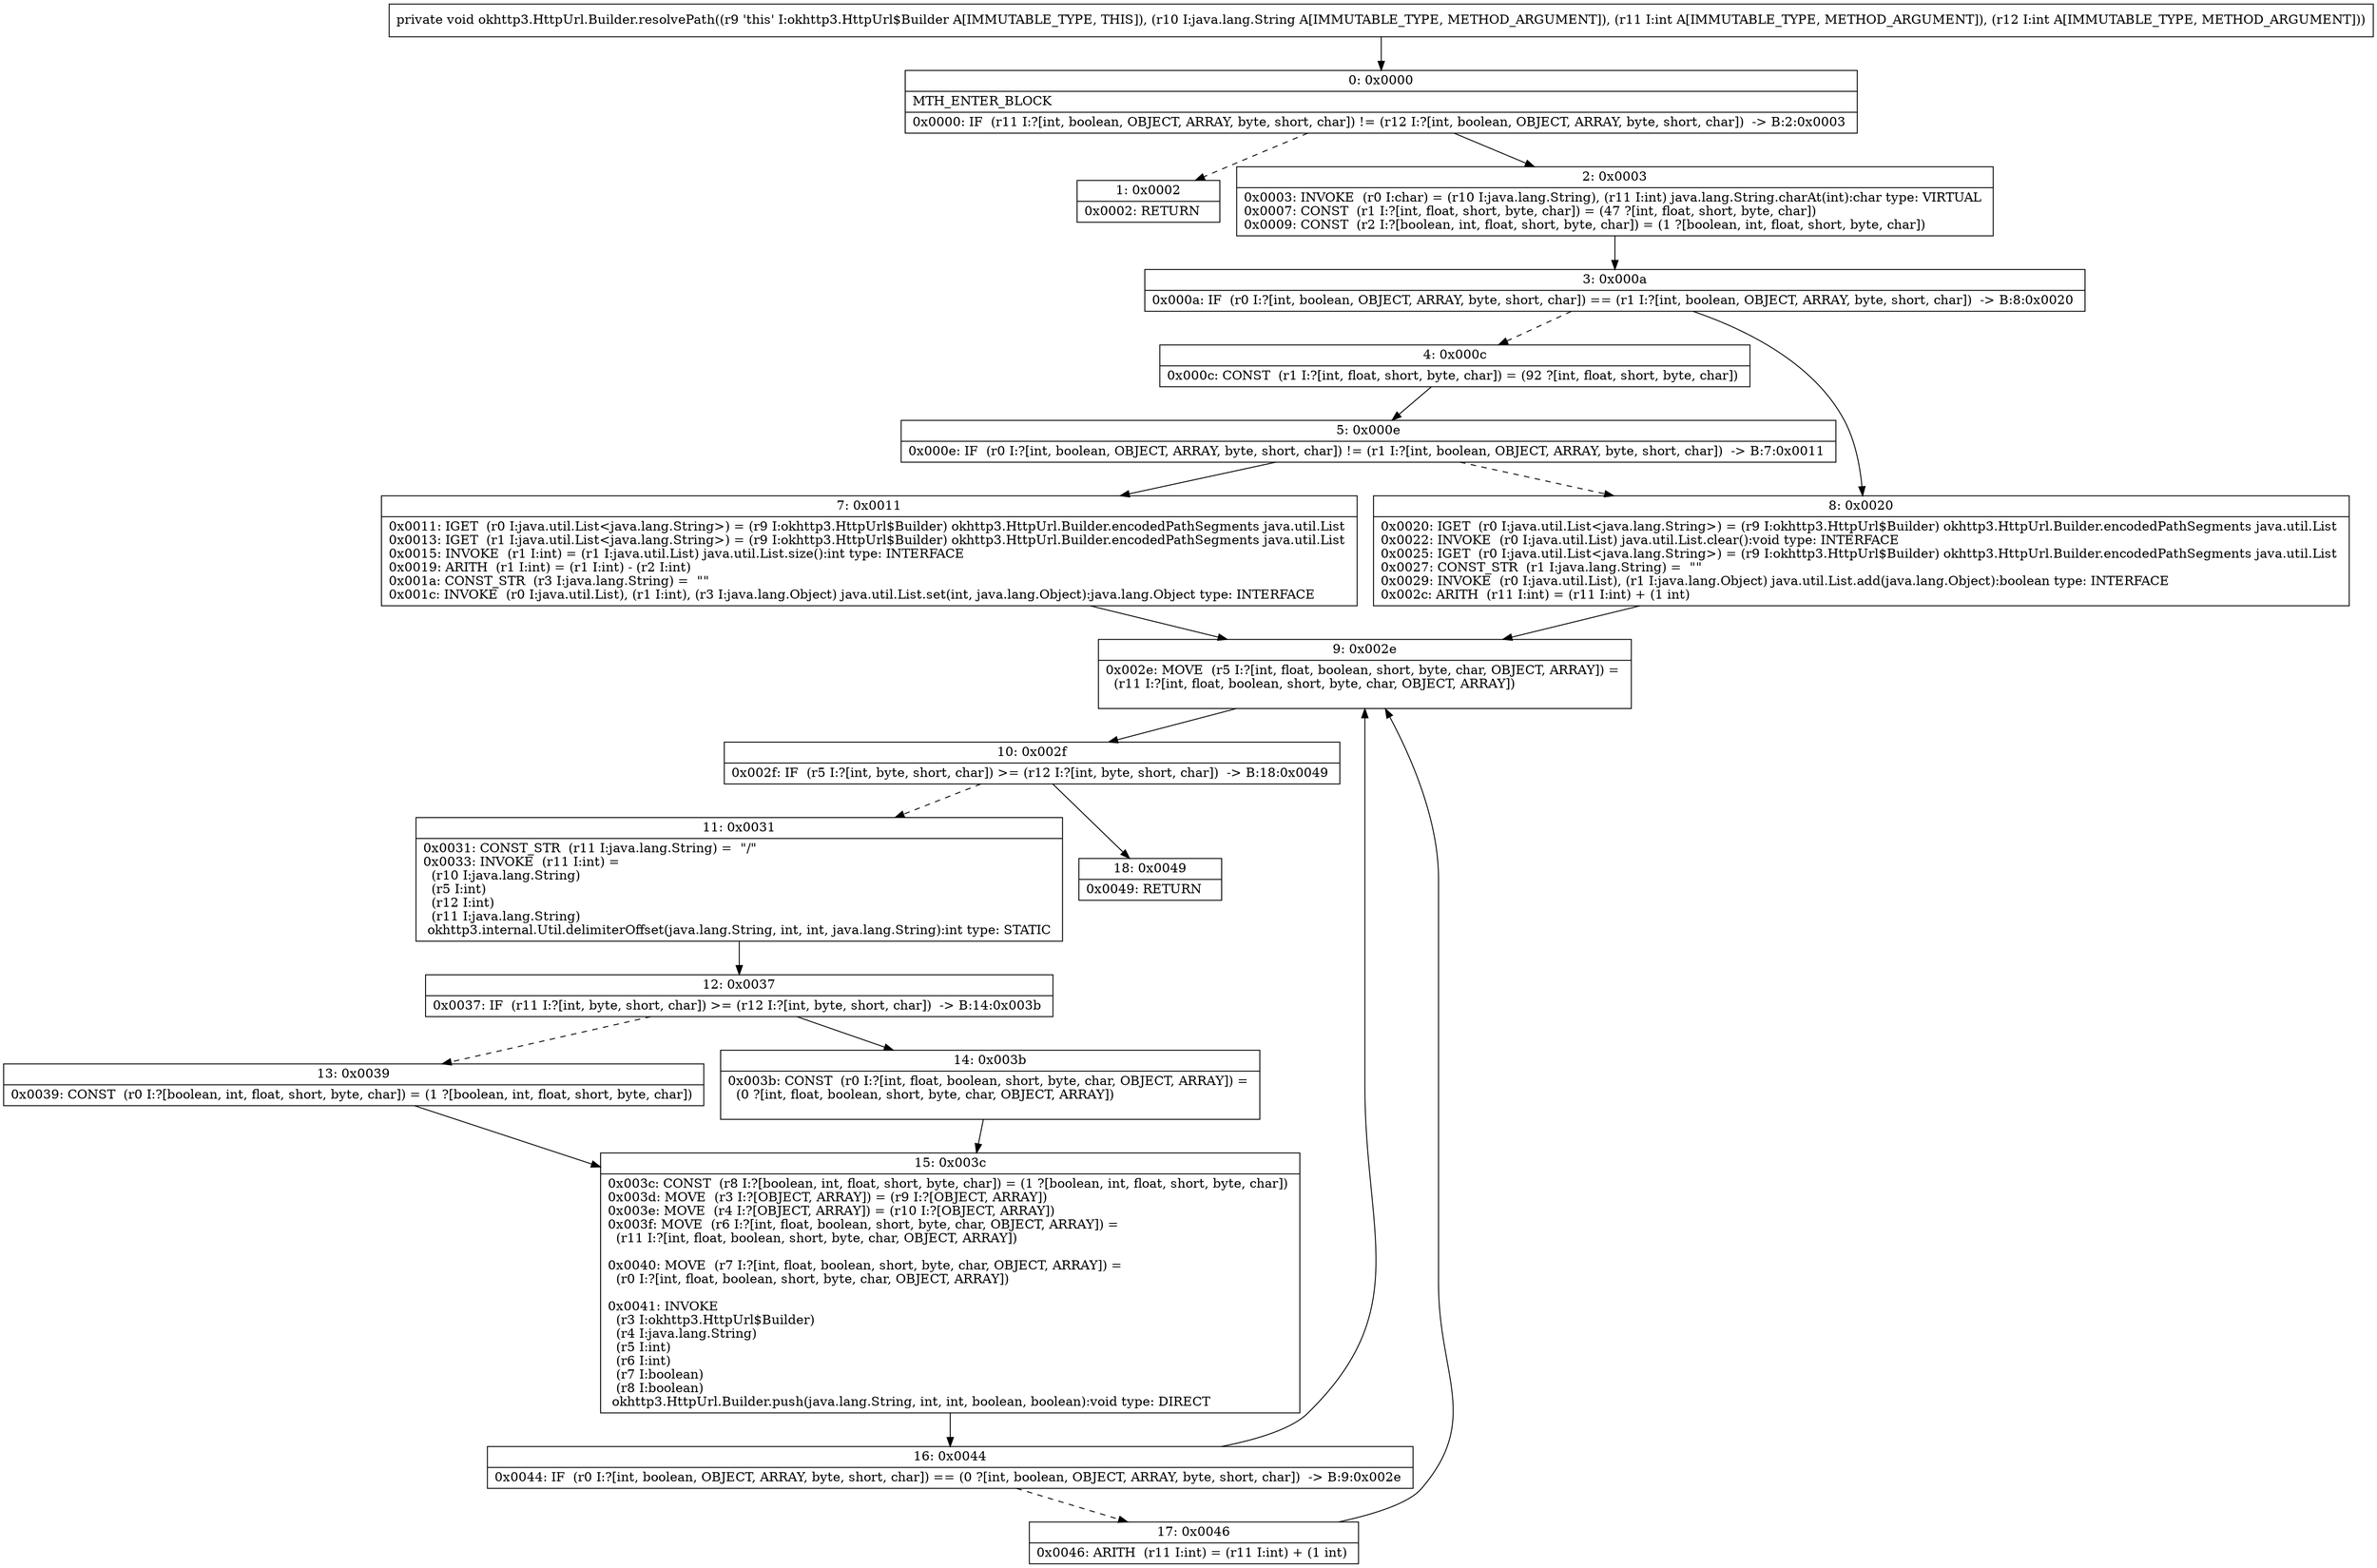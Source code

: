 digraph "CFG forokhttp3.HttpUrl.Builder.resolvePath(Ljava\/lang\/String;II)V" {
Node_0 [shape=record,label="{0\:\ 0x0000|MTH_ENTER_BLOCK\l|0x0000: IF  (r11 I:?[int, boolean, OBJECT, ARRAY, byte, short, char]) != (r12 I:?[int, boolean, OBJECT, ARRAY, byte, short, char])  \-\> B:2:0x0003 \l}"];
Node_1 [shape=record,label="{1\:\ 0x0002|0x0002: RETURN   \l}"];
Node_2 [shape=record,label="{2\:\ 0x0003|0x0003: INVOKE  (r0 I:char) = (r10 I:java.lang.String), (r11 I:int) java.lang.String.charAt(int):char type: VIRTUAL \l0x0007: CONST  (r1 I:?[int, float, short, byte, char]) = (47 ?[int, float, short, byte, char]) \l0x0009: CONST  (r2 I:?[boolean, int, float, short, byte, char]) = (1 ?[boolean, int, float, short, byte, char]) \l}"];
Node_3 [shape=record,label="{3\:\ 0x000a|0x000a: IF  (r0 I:?[int, boolean, OBJECT, ARRAY, byte, short, char]) == (r1 I:?[int, boolean, OBJECT, ARRAY, byte, short, char])  \-\> B:8:0x0020 \l}"];
Node_4 [shape=record,label="{4\:\ 0x000c|0x000c: CONST  (r1 I:?[int, float, short, byte, char]) = (92 ?[int, float, short, byte, char]) \l}"];
Node_5 [shape=record,label="{5\:\ 0x000e|0x000e: IF  (r0 I:?[int, boolean, OBJECT, ARRAY, byte, short, char]) != (r1 I:?[int, boolean, OBJECT, ARRAY, byte, short, char])  \-\> B:7:0x0011 \l}"];
Node_7 [shape=record,label="{7\:\ 0x0011|0x0011: IGET  (r0 I:java.util.List\<java.lang.String\>) = (r9 I:okhttp3.HttpUrl$Builder) okhttp3.HttpUrl.Builder.encodedPathSegments java.util.List \l0x0013: IGET  (r1 I:java.util.List\<java.lang.String\>) = (r9 I:okhttp3.HttpUrl$Builder) okhttp3.HttpUrl.Builder.encodedPathSegments java.util.List \l0x0015: INVOKE  (r1 I:int) = (r1 I:java.util.List) java.util.List.size():int type: INTERFACE \l0x0019: ARITH  (r1 I:int) = (r1 I:int) \- (r2 I:int) \l0x001a: CONST_STR  (r3 I:java.lang.String) =  \"\" \l0x001c: INVOKE  (r0 I:java.util.List), (r1 I:int), (r3 I:java.lang.Object) java.util.List.set(int, java.lang.Object):java.lang.Object type: INTERFACE \l}"];
Node_8 [shape=record,label="{8\:\ 0x0020|0x0020: IGET  (r0 I:java.util.List\<java.lang.String\>) = (r9 I:okhttp3.HttpUrl$Builder) okhttp3.HttpUrl.Builder.encodedPathSegments java.util.List \l0x0022: INVOKE  (r0 I:java.util.List) java.util.List.clear():void type: INTERFACE \l0x0025: IGET  (r0 I:java.util.List\<java.lang.String\>) = (r9 I:okhttp3.HttpUrl$Builder) okhttp3.HttpUrl.Builder.encodedPathSegments java.util.List \l0x0027: CONST_STR  (r1 I:java.lang.String) =  \"\" \l0x0029: INVOKE  (r0 I:java.util.List), (r1 I:java.lang.Object) java.util.List.add(java.lang.Object):boolean type: INTERFACE \l0x002c: ARITH  (r11 I:int) = (r11 I:int) + (1 int) \l}"];
Node_9 [shape=record,label="{9\:\ 0x002e|0x002e: MOVE  (r5 I:?[int, float, boolean, short, byte, char, OBJECT, ARRAY]) = \l  (r11 I:?[int, float, boolean, short, byte, char, OBJECT, ARRAY])\l \l}"];
Node_10 [shape=record,label="{10\:\ 0x002f|0x002f: IF  (r5 I:?[int, byte, short, char]) \>= (r12 I:?[int, byte, short, char])  \-\> B:18:0x0049 \l}"];
Node_11 [shape=record,label="{11\:\ 0x0031|0x0031: CONST_STR  (r11 I:java.lang.String) =  \"\/\" \l0x0033: INVOKE  (r11 I:int) = \l  (r10 I:java.lang.String)\l  (r5 I:int)\l  (r12 I:int)\l  (r11 I:java.lang.String)\l okhttp3.internal.Util.delimiterOffset(java.lang.String, int, int, java.lang.String):int type: STATIC \l}"];
Node_12 [shape=record,label="{12\:\ 0x0037|0x0037: IF  (r11 I:?[int, byte, short, char]) \>= (r12 I:?[int, byte, short, char])  \-\> B:14:0x003b \l}"];
Node_13 [shape=record,label="{13\:\ 0x0039|0x0039: CONST  (r0 I:?[boolean, int, float, short, byte, char]) = (1 ?[boolean, int, float, short, byte, char]) \l}"];
Node_14 [shape=record,label="{14\:\ 0x003b|0x003b: CONST  (r0 I:?[int, float, boolean, short, byte, char, OBJECT, ARRAY]) = \l  (0 ?[int, float, boolean, short, byte, char, OBJECT, ARRAY])\l \l}"];
Node_15 [shape=record,label="{15\:\ 0x003c|0x003c: CONST  (r8 I:?[boolean, int, float, short, byte, char]) = (1 ?[boolean, int, float, short, byte, char]) \l0x003d: MOVE  (r3 I:?[OBJECT, ARRAY]) = (r9 I:?[OBJECT, ARRAY]) \l0x003e: MOVE  (r4 I:?[OBJECT, ARRAY]) = (r10 I:?[OBJECT, ARRAY]) \l0x003f: MOVE  (r6 I:?[int, float, boolean, short, byte, char, OBJECT, ARRAY]) = \l  (r11 I:?[int, float, boolean, short, byte, char, OBJECT, ARRAY])\l \l0x0040: MOVE  (r7 I:?[int, float, boolean, short, byte, char, OBJECT, ARRAY]) = \l  (r0 I:?[int, float, boolean, short, byte, char, OBJECT, ARRAY])\l \l0x0041: INVOKE  \l  (r3 I:okhttp3.HttpUrl$Builder)\l  (r4 I:java.lang.String)\l  (r5 I:int)\l  (r6 I:int)\l  (r7 I:boolean)\l  (r8 I:boolean)\l okhttp3.HttpUrl.Builder.push(java.lang.String, int, int, boolean, boolean):void type: DIRECT \l}"];
Node_16 [shape=record,label="{16\:\ 0x0044|0x0044: IF  (r0 I:?[int, boolean, OBJECT, ARRAY, byte, short, char]) == (0 ?[int, boolean, OBJECT, ARRAY, byte, short, char])  \-\> B:9:0x002e \l}"];
Node_17 [shape=record,label="{17\:\ 0x0046|0x0046: ARITH  (r11 I:int) = (r11 I:int) + (1 int) \l}"];
Node_18 [shape=record,label="{18\:\ 0x0049|0x0049: RETURN   \l}"];
MethodNode[shape=record,label="{private void okhttp3.HttpUrl.Builder.resolvePath((r9 'this' I:okhttp3.HttpUrl$Builder A[IMMUTABLE_TYPE, THIS]), (r10 I:java.lang.String A[IMMUTABLE_TYPE, METHOD_ARGUMENT]), (r11 I:int A[IMMUTABLE_TYPE, METHOD_ARGUMENT]), (r12 I:int A[IMMUTABLE_TYPE, METHOD_ARGUMENT])) }"];
MethodNode -> Node_0;
Node_0 -> Node_1[style=dashed];
Node_0 -> Node_2;
Node_2 -> Node_3;
Node_3 -> Node_4[style=dashed];
Node_3 -> Node_8;
Node_4 -> Node_5;
Node_5 -> Node_7;
Node_5 -> Node_8[style=dashed];
Node_7 -> Node_9;
Node_8 -> Node_9;
Node_9 -> Node_10;
Node_10 -> Node_11[style=dashed];
Node_10 -> Node_18;
Node_11 -> Node_12;
Node_12 -> Node_13[style=dashed];
Node_12 -> Node_14;
Node_13 -> Node_15;
Node_14 -> Node_15;
Node_15 -> Node_16;
Node_16 -> Node_9;
Node_16 -> Node_17[style=dashed];
Node_17 -> Node_9;
}

